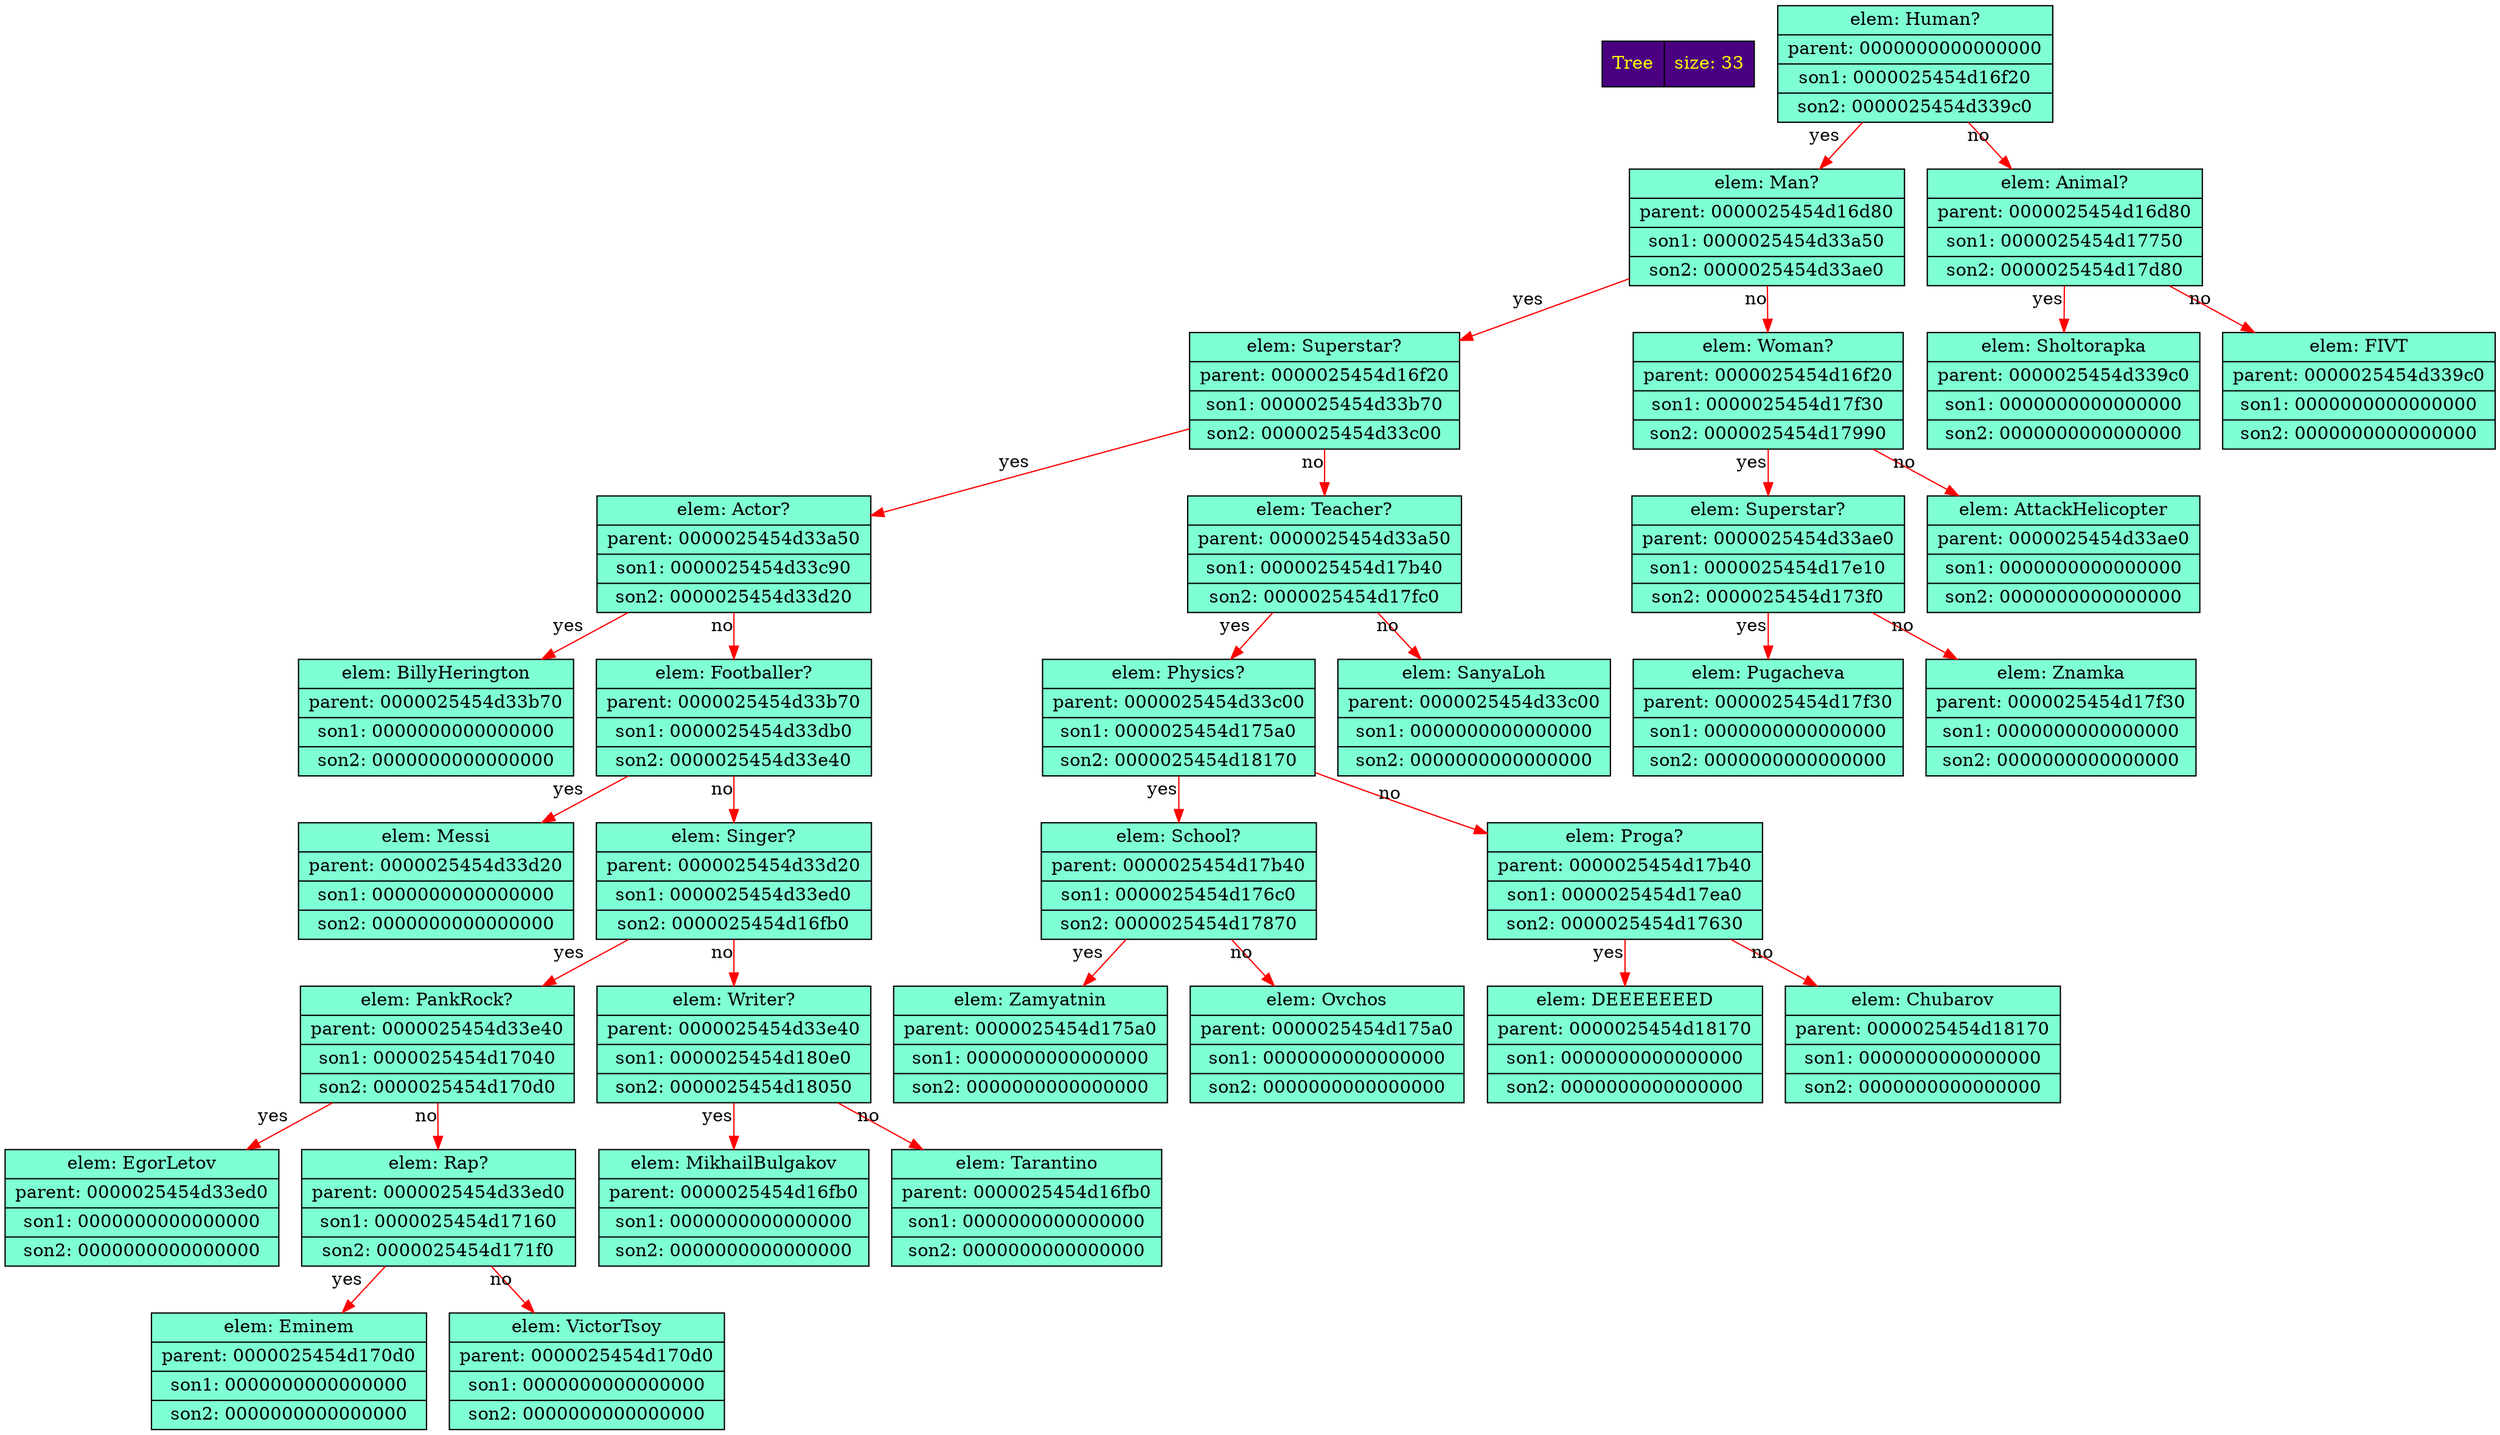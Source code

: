 digraph {
graph [dpi = 100]rankdir = TB;
node [ shape=record ];
Tree [label = "Tree|size: 33", style = "filled", rankdir = TB, fillcolor = "indigo", fontcolor = "yellow"];
struct0000025454d16d80 [
label = "{<data>elem: Human?|<parent>parent: 0000000000000000|<son1>son1: 0000025454d16f20|<son2>son2: 0000025454d339c0}", style = "filled", color = "black", fillcolor = "aquamarine" 
];
struct0000025454d16f20 [
label = "{<data>elem: Man?|<parent>parent: 0000025454d16d80|<son1>son1: 0000025454d33a50|<son2>son2: 0000025454d33ae0}", style = "filled", color = "black", fillcolor = "aquamarine" 
];
struct0000025454d16d80 -> struct0000025454d16f20 [xlabel = "yes" weight=900 constraint=true color=red];
struct0000025454d33a50 [
label = "{<data>elem: Superstar?|<parent>parent: 0000025454d16f20|<son1>son1: 0000025454d33b70|<son2>son2: 0000025454d33c00}", style = "filled", color = "black", fillcolor = "aquamarine" 
];
struct0000025454d16f20 -> struct0000025454d33a50 [xlabel = "yes" weight=900 constraint=true color=red];
struct0000025454d33b70 [
label = "{<data>elem: Actor?|<parent>parent: 0000025454d33a50|<son1>son1: 0000025454d33c90|<son2>son2: 0000025454d33d20}", style = "filled", color = "black", fillcolor = "aquamarine" 
];
struct0000025454d33a50 -> struct0000025454d33b70 [xlabel = "yes" weight=900 constraint=true color=red];
struct0000025454d33c90 [
label = "{<data>elem: BillyHerington|<parent>parent: 0000025454d33b70|<son1>son1: 0000000000000000|<son2>son2: 0000000000000000}", style = "filled", color = "black", fillcolor = "aquamarine" 
];
struct0000025454d33b70 -> struct0000025454d33c90 [xlabel = "yes" weight=900 constraint=true color=red];
struct0000025454d33d20 [
label = "{<data>elem: Footballer?|<parent>parent: 0000025454d33b70|<son1>son1: 0000025454d33db0|<son2>son2: 0000025454d33e40}", style = "filled", color = "black", fillcolor = "aquamarine" 
];
struct0000025454d33b70 -> struct0000025454d33d20 [xlabel = "no" weight=900 constraint=true color=red];
struct0000025454d33db0 [
label = "{<data>elem: Messi|<parent>parent: 0000025454d33d20|<son1>son1: 0000000000000000|<son2>son2: 0000000000000000}", style = "filled", color = "black", fillcolor = "aquamarine" 
];
struct0000025454d33d20 -> struct0000025454d33db0 [xlabel = "yes" weight=900 constraint=true color=red];
struct0000025454d33e40 [
label = "{<data>elem: Singer?|<parent>parent: 0000025454d33d20|<son1>son1: 0000025454d33ed0|<son2>son2: 0000025454d16fb0}", style = "filled", color = "black", fillcolor = "aquamarine" 
];
struct0000025454d33d20 -> struct0000025454d33e40 [xlabel = "no" weight=900 constraint=true color=red];
struct0000025454d33ed0 [
label = "{<data>elem: PankRock?|<parent>parent: 0000025454d33e40|<son1>son1: 0000025454d17040|<son2>son2: 0000025454d170d0}", style = "filled", color = "black", fillcolor = "aquamarine" 
];
struct0000025454d33e40 -> struct0000025454d33ed0 [xlabel = "yes" weight=900 constraint=true color=red];
struct0000025454d17040 [
label = "{<data>elem: EgorLetov|<parent>parent: 0000025454d33ed0|<son1>son1: 0000000000000000|<son2>son2: 0000000000000000}", style = "filled", color = "black", fillcolor = "aquamarine" 
];
struct0000025454d33ed0 -> struct0000025454d17040 [xlabel = "yes" weight=900 constraint=true color=red];
struct0000025454d170d0 [
label = "{<data>elem: Rap?|<parent>parent: 0000025454d33ed0|<son1>son1: 0000025454d17160|<son2>son2: 0000025454d171f0}", style = "filled", color = "black", fillcolor = "aquamarine" 
];
struct0000025454d33ed0 -> struct0000025454d170d0 [xlabel = "no" weight=900 constraint=true color=red];
struct0000025454d17160 [
label = "{<data>elem: Eminem|<parent>parent: 0000025454d170d0|<son1>son1: 0000000000000000|<son2>son2: 0000000000000000}", style = "filled", color = "black", fillcolor = "aquamarine" 
];
struct0000025454d170d0 -> struct0000025454d17160 [xlabel = "yes" weight=900 constraint=true color=red];
struct0000025454d171f0 [
label = "{<data>elem: VictorTsoy|<parent>parent: 0000025454d170d0|<son1>son1: 0000000000000000|<son2>son2: 0000000000000000}", style = "filled", color = "black", fillcolor = "aquamarine" 
];
struct0000025454d170d0 -> struct0000025454d171f0 [xlabel = "no" weight=900 constraint=true color=red];
struct0000025454d16fb0 [
label = "{<data>elem: Writer?|<parent>parent: 0000025454d33e40|<son1>son1: 0000025454d180e0|<son2>son2: 0000025454d18050}", style = "filled", color = "black", fillcolor = "aquamarine" 
];
struct0000025454d33e40 -> struct0000025454d16fb0 [xlabel = "no" weight=900 constraint=true color=red];
struct0000025454d180e0 [
label = "{<data>elem: MikhailBulgakov|<parent>parent: 0000025454d16fb0|<son1>son1: 0000000000000000|<son2>son2: 0000000000000000}", style = "filled", color = "black", fillcolor = "aquamarine" 
];
struct0000025454d16fb0 -> struct0000025454d180e0 [xlabel = "yes" weight=900 constraint=true color=red];
struct0000025454d18050 [
label = "{<data>elem: Tarantino|<parent>parent: 0000025454d16fb0|<son1>son1: 0000000000000000|<son2>son2: 0000000000000000}", style = "filled", color = "black", fillcolor = "aquamarine" 
];
struct0000025454d16fb0 -> struct0000025454d18050 [xlabel = "no" weight=900 constraint=true color=red];
struct0000025454d33c00 [
label = "{<data>elem: Teacher?|<parent>parent: 0000025454d33a50|<son1>son1: 0000025454d17b40|<son2>son2: 0000025454d17fc0}", style = "filled", color = "black", fillcolor = "aquamarine" 
];
struct0000025454d33a50 -> struct0000025454d33c00 [xlabel = "no" weight=900 constraint=true color=red];
struct0000025454d17b40 [
label = "{<data>elem: Physics?|<parent>parent: 0000025454d33c00|<son1>son1: 0000025454d175a0|<son2>son2: 0000025454d18170}", style = "filled", color = "black", fillcolor = "aquamarine" 
];
struct0000025454d33c00 -> struct0000025454d17b40 [xlabel = "yes" weight=900 constraint=true color=red];
struct0000025454d175a0 [
label = "{<data>elem: School?|<parent>parent: 0000025454d17b40|<son1>son1: 0000025454d176c0|<son2>son2: 0000025454d17870}", style = "filled", color = "black", fillcolor = "aquamarine" 
];
struct0000025454d17b40 -> struct0000025454d175a0 [xlabel = "yes" weight=900 constraint=true color=red];
struct0000025454d176c0 [
label = "{<data>elem: Zamyatnin|<parent>parent: 0000025454d175a0|<son1>son1: 0000000000000000|<son2>son2: 0000000000000000}", style = "filled", color = "black", fillcolor = "aquamarine" 
];
struct0000025454d175a0 -> struct0000025454d176c0 [xlabel = "yes" weight=900 constraint=true color=red];
struct0000025454d17870 [
label = "{<data>elem: Ovchos|<parent>parent: 0000025454d175a0|<son1>son1: 0000000000000000|<son2>son2: 0000000000000000}", style = "filled", color = "black", fillcolor = "aquamarine" 
];
struct0000025454d175a0 -> struct0000025454d17870 [xlabel = "no" weight=900 constraint=true color=red];
struct0000025454d18170 [
label = "{<data>elem: Proga?|<parent>parent: 0000025454d17b40|<son1>son1: 0000025454d17ea0|<son2>son2: 0000025454d17630}", style = "filled", color = "black", fillcolor = "aquamarine" 
];
struct0000025454d17b40 -> struct0000025454d18170 [xlabel = "no" weight=900 constraint=true color=red];
struct0000025454d17ea0 [
label = "{<data>elem: DEEEEEEED|<parent>parent: 0000025454d18170|<son1>son1: 0000000000000000|<son2>son2: 0000000000000000}", style = "filled", color = "black", fillcolor = "aquamarine" 
];
struct0000025454d18170 -> struct0000025454d17ea0 [xlabel = "yes" weight=900 constraint=true color=red];
struct0000025454d17630 [
label = "{<data>elem: Chubarov|<parent>parent: 0000025454d18170|<son1>son1: 0000000000000000|<son2>son2: 0000000000000000}", style = "filled", color = "black", fillcolor = "aquamarine" 
];
struct0000025454d18170 -> struct0000025454d17630 [xlabel = "no" weight=900 constraint=true color=red];
struct0000025454d17fc0 [
label = "{<data>elem: SanyaLoh|<parent>parent: 0000025454d33c00|<son1>son1: 0000000000000000|<son2>son2: 0000000000000000}", style = "filled", color = "black", fillcolor = "aquamarine" 
];
struct0000025454d33c00 -> struct0000025454d17fc0 [xlabel = "no" weight=900 constraint=true color=red];
struct0000025454d33ae0 [
label = "{<data>elem: Woman?|<parent>parent: 0000025454d16f20|<son1>son1: 0000025454d17f30|<son2>son2: 0000025454d17990}", style = "filled", color = "black", fillcolor = "aquamarine" 
];
struct0000025454d16f20 -> struct0000025454d33ae0 [xlabel = "no" weight=900 constraint=true color=red];
struct0000025454d17f30 [
label = "{<data>elem: Superstar?|<parent>parent: 0000025454d33ae0|<son1>son1: 0000025454d17e10|<son2>son2: 0000025454d173f0}", style = "filled", color = "black", fillcolor = "aquamarine" 
];
struct0000025454d33ae0 -> struct0000025454d17f30 [xlabel = "yes" weight=900 constraint=true color=red];
struct0000025454d17e10 [
label = "{<data>elem: Pugacheva|<parent>parent: 0000025454d17f30|<son1>son1: 0000000000000000|<son2>son2: 0000000000000000}", style = "filled", color = "black", fillcolor = "aquamarine" 
];
struct0000025454d17f30 -> struct0000025454d17e10 [xlabel = "yes" weight=900 constraint=true color=red];
struct0000025454d173f0 [
label = "{<data>elem: Znamka|<parent>parent: 0000025454d17f30|<son1>son1: 0000000000000000|<son2>son2: 0000000000000000}", style = "filled", color = "black", fillcolor = "aquamarine" 
];
struct0000025454d17f30 -> struct0000025454d173f0 [xlabel = "no" weight=900 constraint=true color=red];
struct0000025454d17990 [
label = "{<data>elem: AttackHelicopter|<parent>parent: 0000025454d33ae0|<son1>son1: 0000000000000000|<son2>son2: 0000000000000000}", style = "filled", color = "black", fillcolor = "aquamarine" 
];
struct0000025454d33ae0 -> struct0000025454d17990 [xlabel = "no" weight=900 constraint=true color=red];
struct0000025454d339c0 [
label = "{<data>elem: Animal?|<parent>parent: 0000025454d16d80|<son1>son1: 0000025454d17750|<son2>son2: 0000025454d17d80}", style = "filled", color = "black", fillcolor = "aquamarine" 
];
struct0000025454d16d80 -> struct0000025454d339c0 [xlabel = "no" weight=900 constraint=true color=red];
struct0000025454d17750 [
label = "{<data>elem: Sholtorapka|<parent>parent: 0000025454d339c0|<son1>son1: 0000000000000000|<son2>son2: 0000000000000000}", style = "filled", color = "black", fillcolor = "aquamarine" 
];
struct0000025454d339c0 -> struct0000025454d17750 [xlabel = "yes" weight=900 constraint=true color=red];
struct0000025454d17d80 [
label = "{<data>elem: FIVT|<parent>parent: 0000025454d339c0|<son1>son1: 0000000000000000|<son2>son2: 0000000000000000}", style = "filled", color = "black", fillcolor = "aquamarine" 
];
struct0000025454d339c0 -> struct0000025454d17d80 [xlabel = "no" weight=900 constraint=true color=red];
}